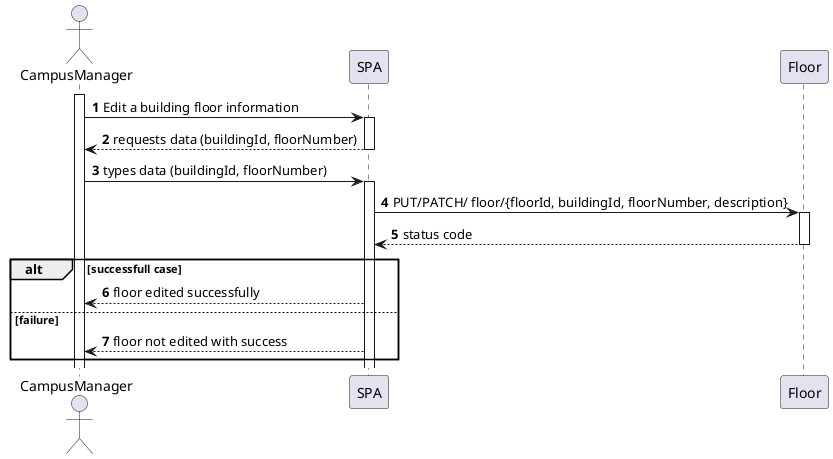 @startuml

autonumber

Actor CampusManager
activate CampusManager
CampusManager -> SPA : Edit a building floor information
activate SPA

SPA --> CampusManager : requests data (buildingId, floorNumber)
deactivate SPA

CampusManager -> SPA : types data (buildingId, floorNumber)
activate SPA

SPA -> Floor : PUT/PATCH/ floor/{floorId, buildingId, floorNumber, description}
activate Floor

Floor --> SPA : status code
deactivate Floor

alt successfull case
    SPA --> CampusManager : floor edited successfully
else failure
    SPA --> CampusManager : floor not edited with success
end


@enduml
